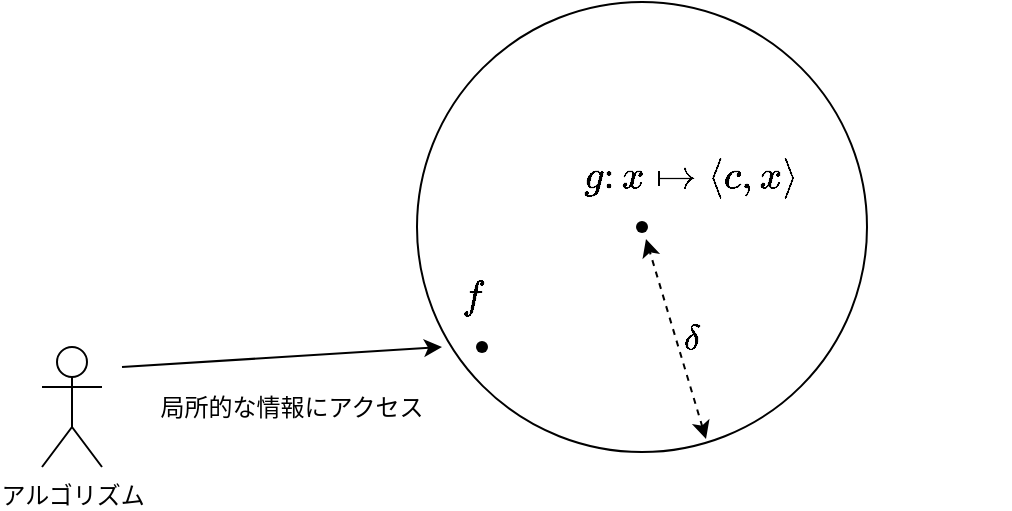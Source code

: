 <mxfile version="24.7.17">
  <diagram name="ページ1" id="QA49zqoxARoJChQHKG7e">
    <mxGraphModel dx="954" dy="604" grid="1" gridSize="10" guides="1" tooltips="1" connect="1" arrows="1" fold="1" page="1" pageScale="1" pageWidth="827" pageHeight="1169" math="1" shadow="0">
      <root>
        <mxCell id="0" />
        <mxCell id="1" parent="0" />
        <mxCell id="rkfB6d5xKjTVFHqS0ALG-98" value="" style="ellipse;whiteSpace=wrap;html=1;aspect=fixed;fillColor=none;" vertex="1" parent="1">
          <mxGeometry x="307.5" y="70" width="225" height="225" as="geometry" />
        </mxCell>
        <mxCell id="rkfB6d5xKjTVFHqS0ALG-95" value="" style="shape=waypoint;sketch=0;size=6;pointerEvents=1;points=[];fillColor=none;resizable=0;rotatable=0;perimeter=centerPerimeter;snapToPoint=1;" vertex="1" parent="1">
          <mxGeometry x="410" y="172.5" width="20" height="20" as="geometry" />
        </mxCell>
        <mxCell id="rkfB6d5xKjTVFHqS0ALG-96" value="$$g\colon x\mapsto \langle c,x\rangle$$" style="text;html=1;align=center;verticalAlign=middle;resizable=0;points=[];autosize=1;strokeColor=none;fillColor=none;fontSize=17;" vertex="1" parent="1">
          <mxGeometry x="284" y="142.5" width="320" height="30" as="geometry" />
        </mxCell>
        <mxCell id="rkfB6d5xKjTVFHqS0ALG-97" value="" style="shape=waypoint;sketch=0;size=6;pointerEvents=1;points=[];fillColor=none;resizable=0;rotatable=0;perimeter=centerPerimeter;snapToPoint=1;" vertex="1" parent="1">
          <mxGeometry x="330" y="232.5" width="20" height="20" as="geometry" />
        </mxCell>
        <mxCell id="rkfB6d5xKjTVFHqS0ALG-99" value="$$f$$" style="text;html=1;align=center;verticalAlign=middle;resizable=0;points=[];autosize=1;strokeColor=none;fillColor=none;fontSize=17;" vertex="1" parent="1">
          <mxGeometry x="300" y="202.5" width="70" height="30" as="geometry" />
        </mxCell>
        <mxCell id="rkfB6d5xKjTVFHqS0ALG-100" value="" style="endArrow=classic;startArrow=classic;html=1;rounded=0;dashed=1;" edge="1" parent="1">
          <mxGeometry width="50" height="50" relative="1" as="geometry">
            <mxPoint x="452" y="288.5" as="sourcePoint" />
            <mxPoint x="422" y="188.5" as="targetPoint" />
          </mxGeometry>
        </mxCell>
        <mxCell id="rkfB6d5xKjTVFHqS0ALG-101" value="$$\delta$$" style="text;html=1;align=center;verticalAlign=middle;resizable=0;points=[];autosize=1;strokeColor=none;fillColor=none;fontSize=15;" vertex="1" parent="1">
          <mxGeometry x="399" y="222.5" width="90" height="30" as="geometry" />
        </mxCell>
        <mxCell id="rkfB6d5xKjTVFHqS0ALG-102" value="アルゴリズム" style="shape=umlActor;verticalLabelPosition=bottom;verticalAlign=top;html=1;outlineConnect=0;" vertex="1" parent="1">
          <mxGeometry x="120" y="242.5" width="30" height="60" as="geometry" />
        </mxCell>
        <mxCell id="rkfB6d5xKjTVFHqS0ALG-103" value="" style="endArrow=classic;html=1;rounded=0;" edge="1" parent="1">
          <mxGeometry width="50" height="50" relative="1" as="geometry">
            <mxPoint x="160" y="252.5" as="sourcePoint" />
            <mxPoint x="320" y="242.5" as="targetPoint" />
          </mxGeometry>
        </mxCell>
        <mxCell id="rkfB6d5xKjTVFHqS0ALG-108" value="局所的な情報にアクセス" style="text;html=1;align=center;verticalAlign=middle;whiteSpace=wrap;rounded=0;" vertex="1" parent="1">
          <mxGeometry x="170" y="257.5" width="150" height="30" as="geometry" />
        </mxCell>
      </root>
    </mxGraphModel>
  </diagram>
</mxfile>
